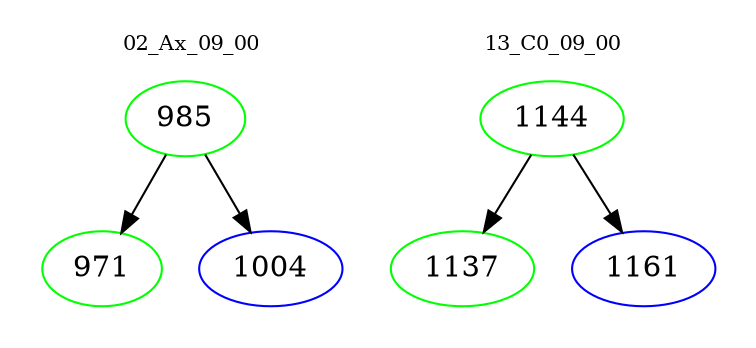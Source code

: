 digraph{
subgraph cluster_0 {
color = white
label = "02_Ax_09_00";
fontsize=10;
T0_985 [label="985", color="green"]
T0_985 -> T0_971 [color="black"]
T0_971 [label="971", color="green"]
T0_985 -> T0_1004 [color="black"]
T0_1004 [label="1004", color="blue"]
}
subgraph cluster_1 {
color = white
label = "13_C0_09_00";
fontsize=10;
T1_1144 [label="1144", color="green"]
T1_1144 -> T1_1137 [color="black"]
T1_1137 [label="1137", color="green"]
T1_1144 -> T1_1161 [color="black"]
T1_1161 [label="1161", color="blue"]
}
}
